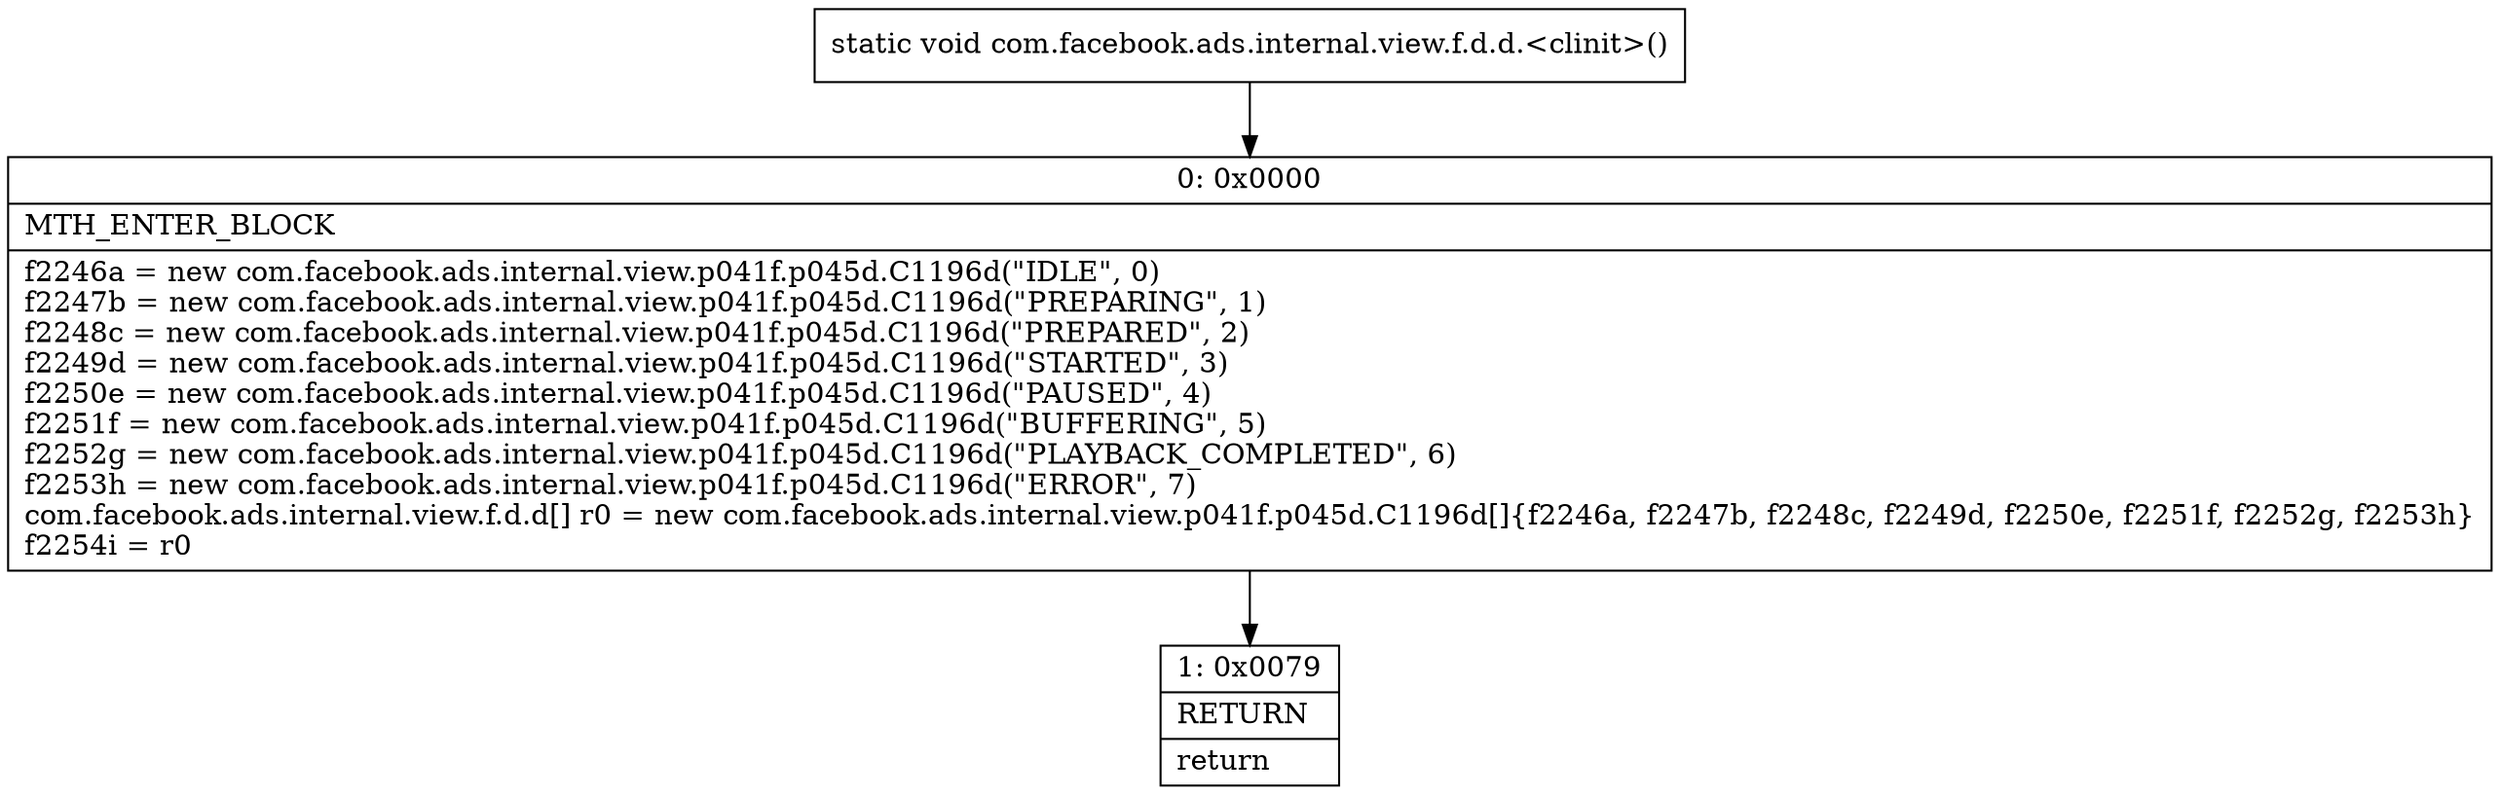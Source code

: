 digraph "CFG forcom.facebook.ads.internal.view.f.d.d.\<clinit\>()V" {
Node_0 [shape=record,label="{0\:\ 0x0000|MTH_ENTER_BLOCK\l|f2246a = new com.facebook.ads.internal.view.p041f.p045d.C1196d(\"IDLE\", 0)\lf2247b = new com.facebook.ads.internal.view.p041f.p045d.C1196d(\"PREPARING\", 1)\lf2248c = new com.facebook.ads.internal.view.p041f.p045d.C1196d(\"PREPARED\", 2)\lf2249d = new com.facebook.ads.internal.view.p041f.p045d.C1196d(\"STARTED\", 3)\lf2250e = new com.facebook.ads.internal.view.p041f.p045d.C1196d(\"PAUSED\", 4)\lf2251f = new com.facebook.ads.internal.view.p041f.p045d.C1196d(\"BUFFERING\", 5)\lf2252g = new com.facebook.ads.internal.view.p041f.p045d.C1196d(\"PLAYBACK_COMPLETED\", 6)\lf2253h = new com.facebook.ads.internal.view.p041f.p045d.C1196d(\"ERROR\", 7)\lcom.facebook.ads.internal.view.f.d.d[] r0 = new com.facebook.ads.internal.view.p041f.p045d.C1196d[]\{f2246a, f2247b, f2248c, f2249d, f2250e, f2251f, f2252g, f2253h\}\lf2254i = r0\l}"];
Node_1 [shape=record,label="{1\:\ 0x0079|RETURN\l|return\l}"];
MethodNode[shape=record,label="{static void com.facebook.ads.internal.view.f.d.d.\<clinit\>() }"];
MethodNode -> Node_0;
Node_0 -> Node_1;
}

